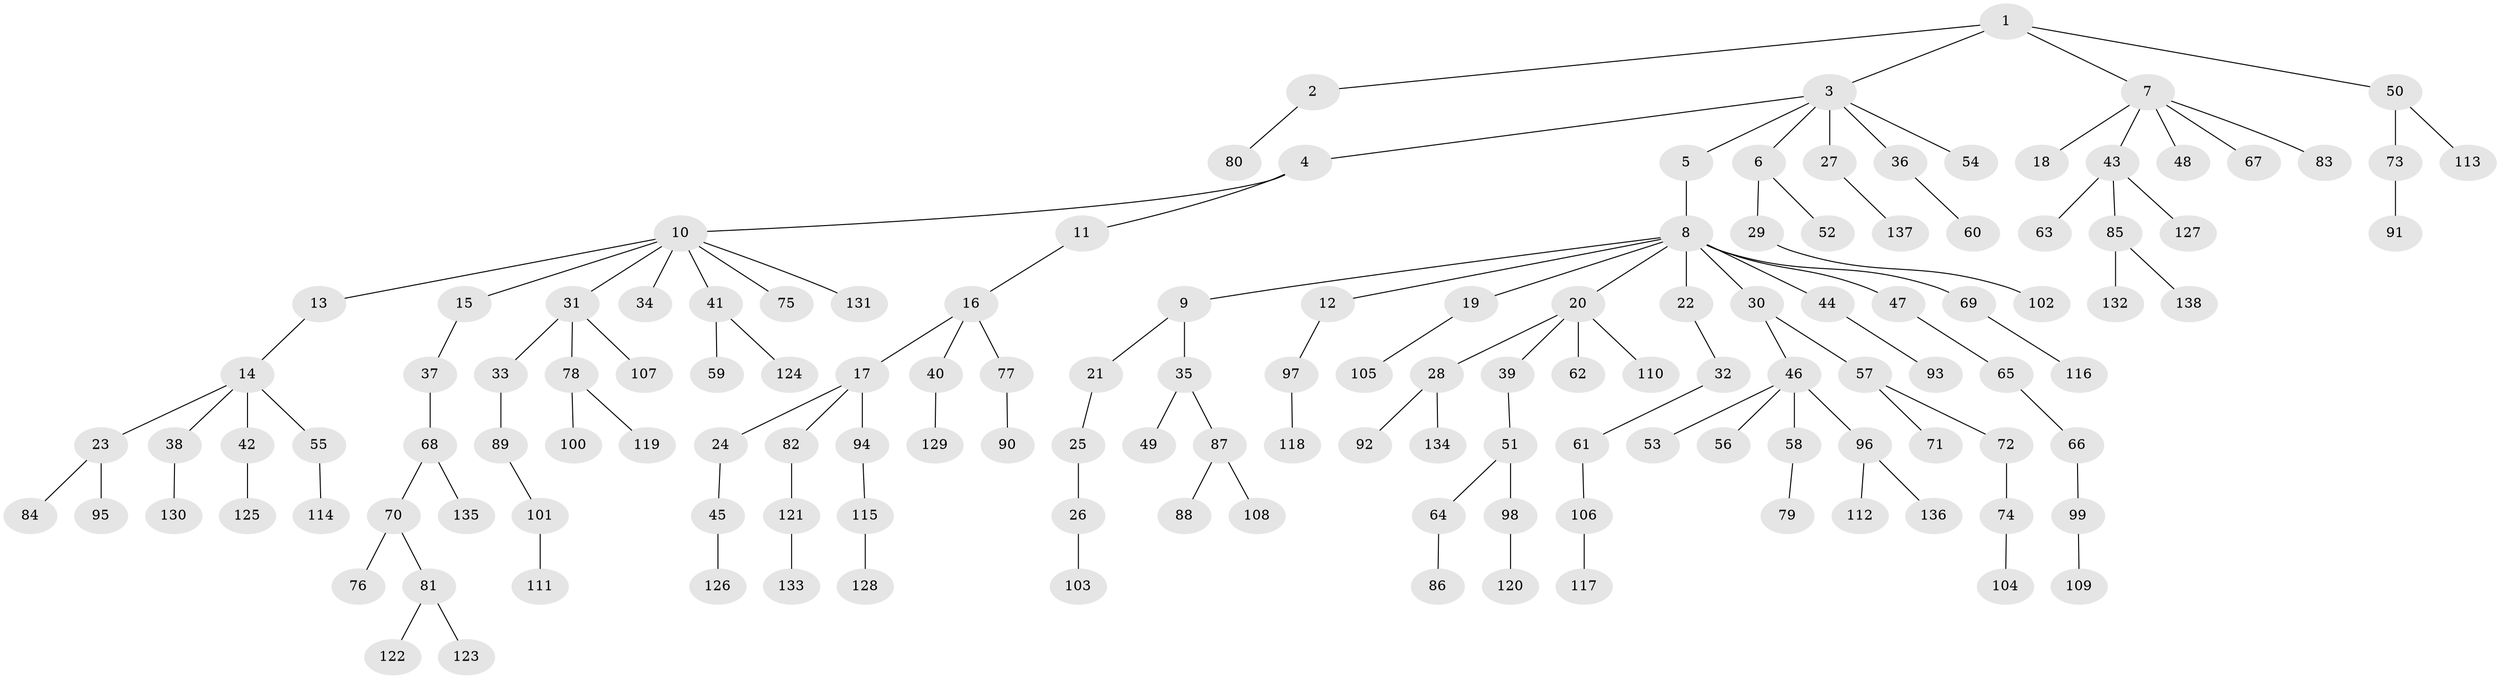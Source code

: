 // Generated by graph-tools (version 1.1) at 2025/02/03/09/25 03:02:31]
// undirected, 138 vertices, 137 edges
graph export_dot {
graph [start="1"]
  node [color=gray90,style=filled];
  1;
  2;
  3;
  4;
  5;
  6;
  7;
  8;
  9;
  10;
  11;
  12;
  13;
  14;
  15;
  16;
  17;
  18;
  19;
  20;
  21;
  22;
  23;
  24;
  25;
  26;
  27;
  28;
  29;
  30;
  31;
  32;
  33;
  34;
  35;
  36;
  37;
  38;
  39;
  40;
  41;
  42;
  43;
  44;
  45;
  46;
  47;
  48;
  49;
  50;
  51;
  52;
  53;
  54;
  55;
  56;
  57;
  58;
  59;
  60;
  61;
  62;
  63;
  64;
  65;
  66;
  67;
  68;
  69;
  70;
  71;
  72;
  73;
  74;
  75;
  76;
  77;
  78;
  79;
  80;
  81;
  82;
  83;
  84;
  85;
  86;
  87;
  88;
  89;
  90;
  91;
  92;
  93;
  94;
  95;
  96;
  97;
  98;
  99;
  100;
  101;
  102;
  103;
  104;
  105;
  106;
  107;
  108;
  109;
  110;
  111;
  112;
  113;
  114;
  115;
  116;
  117;
  118;
  119;
  120;
  121;
  122;
  123;
  124;
  125;
  126;
  127;
  128;
  129;
  130;
  131;
  132;
  133;
  134;
  135;
  136;
  137;
  138;
  1 -- 2;
  1 -- 3;
  1 -- 7;
  1 -- 50;
  2 -- 80;
  3 -- 4;
  3 -- 5;
  3 -- 6;
  3 -- 27;
  3 -- 36;
  3 -- 54;
  4 -- 10;
  4 -- 11;
  5 -- 8;
  6 -- 29;
  6 -- 52;
  7 -- 18;
  7 -- 43;
  7 -- 48;
  7 -- 67;
  7 -- 83;
  8 -- 9;
  8 -- 12;
  8 -- 19;
  8 -- 20;
  8 -- 22;
  8 -- 30;
  8 -- 44;
  8 -- 47;
  8 -- 69;
  9 -- 21;
  9 -- 35;
  10 -- 13;
  10 -- 15;
  10 -- 31;
  10 -- 34;
  10 -- 41;
  10 -- 75;
  10 -- 131;
  11 -- 16;
  12 -- 97;
  13 -- 14;
  14 -- 23;
  14 -- 38;
  14 -- 42;
  14 -- 55;
  15 -- 37;
  16 -- 17;
  16 -- 40;
  16 -- 77;
  17 -- 24;
  17 -- 82;
  17 -- 94;
  19 -- 105;
  20 -- 28;
  20 -- 39;
  20 -- 62;
  20 -- 110;
  21 -- 25;
  22 -- 32;
  23 -- 84;
  23 -- 95;
  24 -- 45;
  25 -- 26;
  26 -- 103;
  27 -- 137;
  28 -- 92;
  28 -- 134;
  29 -- 102;
  30 -- 46;
  30 -- 57;
  31 -- 33;
  31 -- 78;
  31 -- 107;
  32 -- 61;
  33 -- 89;
  35 -- 49;
  35 -- 87;
  36 -- 60;
  37 -- 68;
  38 -- 130;
  39 -- 51;
  40 -- 129;
  41 -- 59;
  41 -- 124;
  42 -- 125;
  43 -- 63;
  43 -- 85;
  43 -- 127;
  44 -- 93;
  45 -- 126;
  46 -- 53;
  46 -- 56;
  46 -- 58;
  46 -- 96;
  47 -- 65;
  50 -- 73;
  50 -- 113;
  51 -- 64;
  51 -- 98;
  55 -- 114;
  57 -- 71;
  57 -- 72;
  58 -- 79;
  61 -- 106;
  64 -- 86;
  65 -- 66;
  66 -- 99;
  68 -- 70;
  68 -- 135;
  69 -- 116;
  70 -- 76;
  70 -- 81;
  72 -- 74;
  73 -- 91;
  74 -- 104;
  77 -- 90;
  78 -- 100;
  78 -- 119;
  81 -- 122;
  81 -- 123;
  82 -- 121;
  85 -- 132;
  85 -- 138;
  87 -- 88;
  87 -- 108;
  89 -- 101;
  94 -- 115;
  96 -- 112;
  96 -- 136;
  97 -- 118;
  98 -- 120;
  99 -- 109;
  101 -- 111;
  106 -- 117;
  115 -- 128;
  121 -- 133;
}

